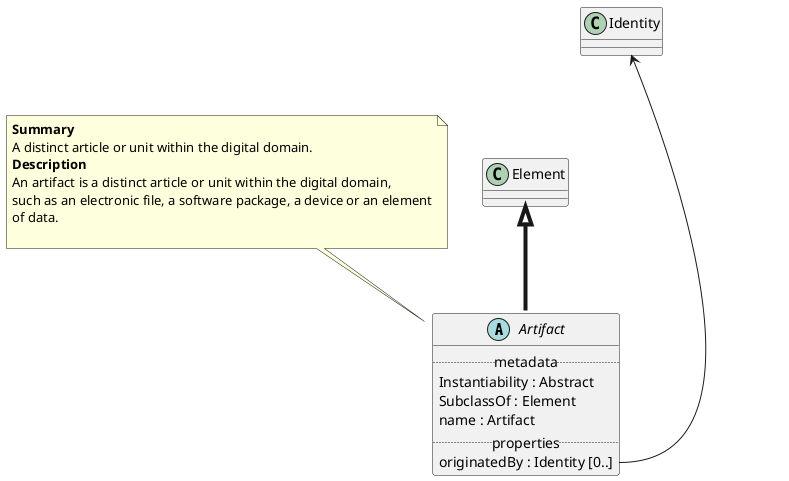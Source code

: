 @startuml
abstract Artifact {
.. metadata ..
    Instantiability : Abstract
    SubclassOf : Element
    name : Artifact
.. properties ..
    originatedBy : Identity [0..]
}
note top of Artifact
<b>Summary</b>
A distinct article or unit within the digital domain.
<b>Description</b>
An artifact is a distinct article or unit within the digital domain,
such as an electronic file, a software package, a device or an element
of data.

end note
"Element" <|-[thickness=4]- "Artifact"
"Identity" <--- "Artifact::originatedBy"
@enduml
